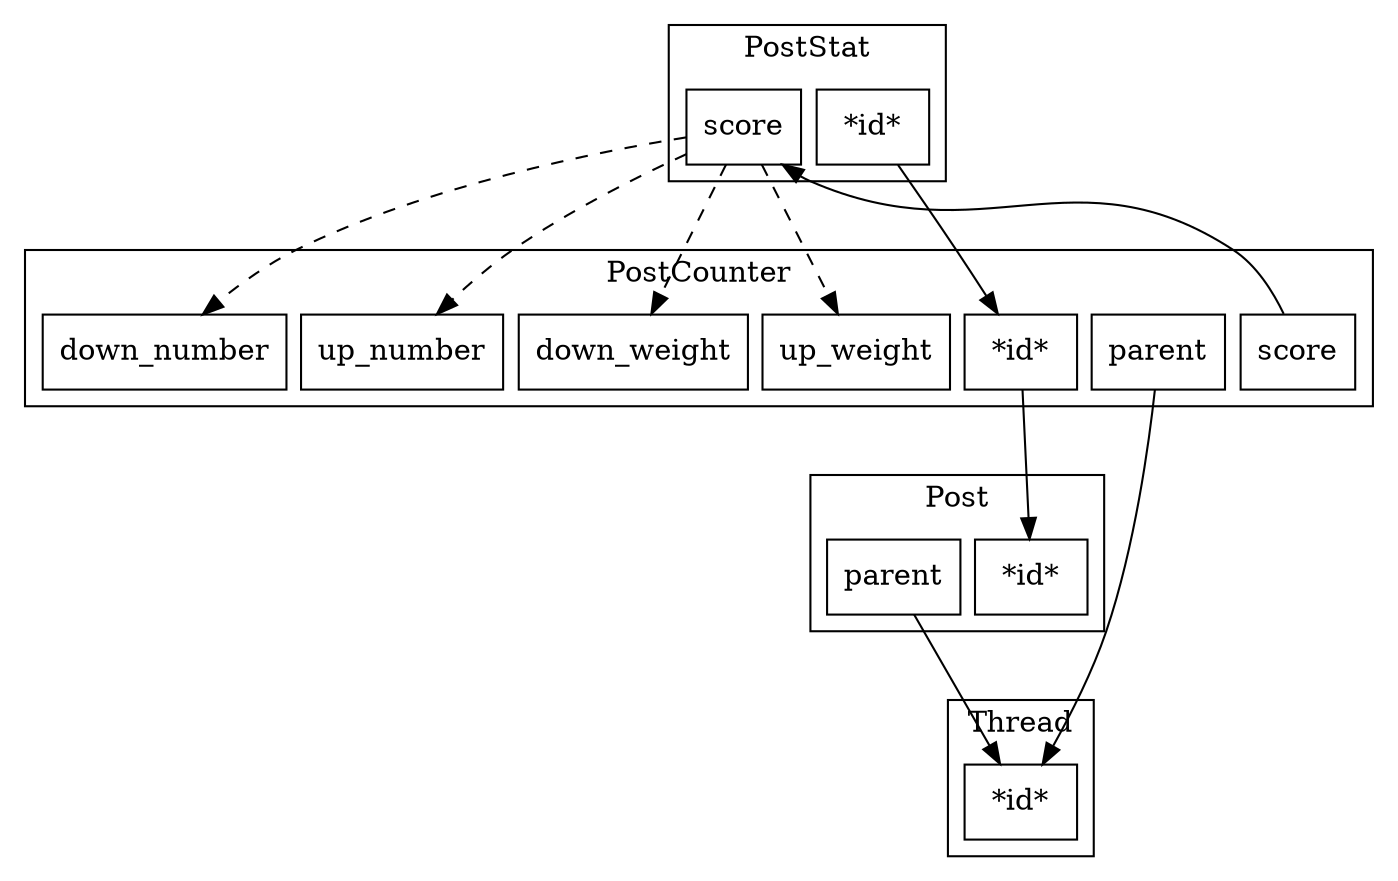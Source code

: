 #dot
strict digraph g {
	node [ shape = box ];
	nodesep = 0.1;
	ranksep = 1;

	subgraph cluster_post_counter {
		label = "PostCounter";
		node_a_post_counter_id             [ label = "*id*" ];
		node_a_post_counter_parent         [ label = "parent" ];
		node_a_post_counter_up_number      [ label = "up_number"];
		node_a_post_counter_down_number    [ label = "down_number"];
		node_a_post_counter_up_weight      [ label = "up_weight"];
		node_a_post_counter_down_weight    [ label = "down_weight"];
		node_a_post_counter_score          [ label = "score" ];
	}

	subgraph cluster_post {
		label = "Post";
		node_a_post_id                  [ label = "*id*" ];
		node_a_post_parent              [ label = "parent" ];
	}

	subgraph cluster_thread {
		label = "Thread";
		node_a_thread_id                [ label = "*id*" ];
	}

	subgraph cluster_post_stat {
		label = "PostStat";
		node_a_post_stat_id             [ label = "*id*" ];
		node_a_post_stat_score          [ label = "score" ];
	}

	node_a_post_stat_id -> node_a_post_counter_id;
	node_a_post_counter_id -> node_a_post_id;
	node_a_post_counter_parent -> node_a_thread_id;
	node_a_post_parent -> node_a_thread_id;

	node_a_post_stat_score -> node_a_post_counter_up_number [ style = dashed ];
	node_a_post_stat_score -> node_a_post_counter_down_number [ style = dashed ];
	node_a_post_stat_score -> node_a_post_counter_up_weight [ style = dashed ];
	node_a_post_stat_score -> node_a_post_counter_down_weight [ style = dashed ];

	node_a_post_counter_score -> node_a_post_stat_score;

}
